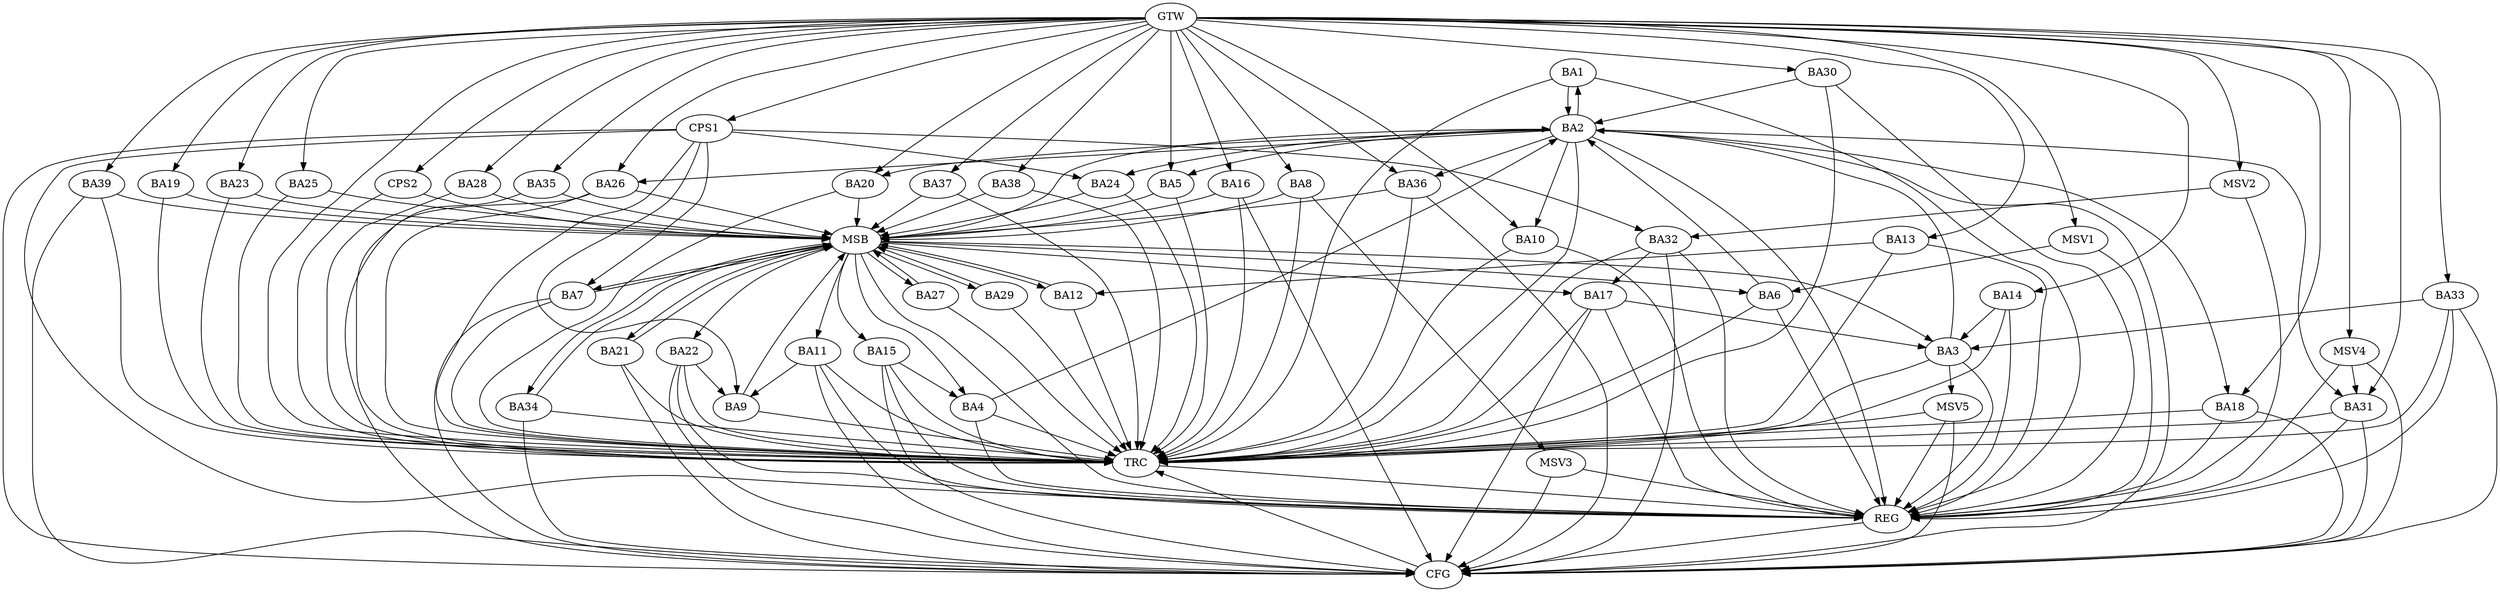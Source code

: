 strict digraph G {
  BA1 [ label="BA1" ];
  BA2 [ label="BA2" ];
  BA3 [ label="BA3" ];
  BA4 [ label="BA4" ];
  BA5 [ label="BA5" ];
  BA6 [ label="BA6" ];
  BA7 [ label="BA7" ];
  BA8 [ label="BA8" ];
  BA9 [ label="BA9" ];
  BA10 [ label="BA10" ];
  BA11 [ label="BA11" ];
  BA12 [ label="BA12" ];
  BA13 [ label="BA13" ];
  BA14 [ label="BA14" ];
  BA15 [ label="BA15" ];
  BA16 [ label="BA16" ];
  BA17 [ label="BA17" ];
  BA18 [ label="BA18" ];
  BA19 [ label="BA19" ];
  BA20 [ label="BA20" ];
  BA21 [ label="BA21" ];
  BA22 [ label="BA22" ];
  BA23 [ label="BA23" ];
  BA24 [ label="BA24" ];
  BA25 [ label="BA25" ];
  BA26 [ label="BA26" ];
  BA27 [ label="BA27" ];
  BA28 [ label="BA28" ];
  BA29 [ label="BA29" ];
  BA30 [ label="BA30" ];
  BA31 [ label="BA31" ];
  BA32 [ label="BA32" ];
  BA33 [ label="BA33" ];
  BA34 [ label="BA34" ];
  BA35 [ label="BA35" ];
  BA36 [ label="BA36" ];
  BA37 [ label="BA37" ];
  BA38 [ label="BA38" ];
  BA39 [ label="BA39" ];
  CPS1 [ label="CPS1" ];
  CPS2 [ label="CPS2" ];
  GTW [ label="GTW" ];
  REG [ label="REG" ];
  MSB [ label="MSB" ];
  CFG [ label="CFG" ];
  TRC [ label="TRC" ];
  MSV1 [ label="MSV1" ];
  MSV2 [ label="MSV2" ];
  MSV3 [ label="MSV3" ];
  MSV4 [ label="MSV4" ];
  MSV5 [ label="MSV5" ];
  BA1 -> BA2;
  BA2 -> BA1;
  BA3 -> BA2;
  BA4 -> BA2;
  BA6 -> BA2;
  BA11 -> BA9;
  BA13 -> BA12;
  BA14 -> BA3;
  BA15 -> BA4;
  BA17 -> BA3;
  BA22 -> BA9;
  BA30 -> BA2;
  BA32 -> BA17;
  BA33 -> BA3;
  CPS1 -> BA24;
  CPS1 -> BA7;
  CPS1 -> BA9;
  CPS1 -> BA32;
  GTW -> BA5;
  GTW -> BA8;
  GTW -> BA10;
  GTW -> BA13;
  GTW -> BA14;
  GTW -> BA16;
  GTW -> BA18;
  GTW -> BA19;
  GTW -> BA20;
  GTW -> BA23;
  GTW -> BA25;
  GTW -> BA26;
  GTW -> BA28;
  GTW -> BA30;
  GTW -> BA31;
  GTW -> BA33;
  GTW -> BA35;
  GTW -> BA36;
  GTW -> BA37;
  GTW -> BA38;
  GTW -> BA39;
  GTW -> CPS1;
  GTW -> CPS2;
  BA1 -> REG;
  BA2 -> REG;
  BA3 -> REG;
  BA4 -> REG;
  BA6 -> REG;
  BA10 -> REG;
  BA11 -> REG;
  BA13 -> REG;
  BA14 -> REG;
  BA15 -> REG;
  BA17 -> REG;
  BA18 -> REG;
  BA22 -> REG;
  BA30 -> REG;
  BA31 -> REG;
  BA32 -> REG;
  BA33 -> REG;
  CPS1 -> REG;
  BA5 -> MSB;
  MSB -> BA4;
  MSB -> REG;
  BA7 -> MSB;
  MSB -> BA2;
  BA8 -> MSB;
  MSB -> BA3;
  BA9 -> MSB;
  BA12 -> MSB;
  BA16 -> MSB;
  BA19 -> MSB;
  MSB -> BA6;
  BA20 -> MSB;
  BA21 -> MSB;
  MSB -> BA17;
  BA23 -> MSB;
  BA24 -> MSB;
  BA25 -> MSB;
  BA26 -> MSB;
  BA27 -> MSB;
  MSB -> BA21;
  BA28 -> MSB;
  MSB -> BA27;
  BA29 -> MSB;
  MSB -> BA22;
  BA34 -> MSB;
  BA35 -> MSB;
  MSB -> BA12;
  BA36 -> MSB;
  MSB -> BA11;
  BA37 -> MSB;
  MSB -> BA7;
  BA38 -> MSB;
  MSB -> BA15;
  BA39 -> MSB;
  CPS2 -> MSB;
  MSB -> BA34;
  MSB -> BA29;
  BA2 -> CFG;
  BA26 -> CFG;
  BA21 -> CFG;
  BA33 -> CFG;
  BA11 -> CFG;
  CPS1 -> CFG;
  BA17 -> CFG;
  BA15 -> CFG;
  BA16 -> CFG;
  BA32 -> CFG;
  BA18 -> CFG;
  BA36 -> CFG;
  BA34 -> CFG;
  BA31 -> CFG;
  BA7 -> CFG;
  BA22 -> CFG;
  BA39 -> CFG;
  REG -> CFG;
  BA1 -> TRC;
  BA2 -> TRC;
  BA3 -> TRC;
  BA4 -> TRC;
  BA5 -> TRC;
  BA6 -> TRC;
  BA7 -> TRC;
  BA8 -> TRC;
  BA9 -> TRC;
  BA10 -> TRC;
  BA11 -> TRC;
  BA12 -> TRC;
  BA13 -> TRC;
  BA14 -> TRC;
  BA15 -> TRC;
  BA16 -> TRC;
  BA17 -> TRC;
  BA18 -> TRC;
  BA19 -> TRC;
  BA20 -> TRC;
  BA21 -> TRC;
  BA22 -> TRC;
  BA23 -> TRC;
  BA24 -> TRC;
  BA25 -> TRC;
  BA26 -> TRC;
  BA27 -> TRC;
  BA28 -> TRC;
  BA29 -> TRC;
  BA30 -> TRC;
  BA31 -> TRC;
  BA32 -> TRC;
  BA33 -> TRC;
  BA34 -> TRC;
  BA35 -> TRC;
  BA36 -> TRC;
  BA37 -> TRC;
  BA38 -> TRC;
  BA39 -> TRC;
  CPS1 -> TRC;
  CPS2 -> TRC;
  GTW -> TRC;
  CFG -> TRC;
  TRC -> REG;
  BA2 -> BA31;
  BA2 -> BA36;
  BA2 -> BA24;
  BA2 -> BA5;
  BA2 -> BA26;
  BA2 -> BA20;
  BA2 -> BA10;
  BA2 -> BA18;
  MSV1 -> BA6;
  GTW -> MSV1;
  MSV1 -> REG;
  MSV2 -> BA32;
  GTW -> MSV2;
  MSV2 -> REG;
  BA8 -> MSV3;
  MSV3 -> REG;
  MSV3 -> CFG;
  MSV4 -> BA31;
  GTW -> MSV4;
  MSV4 -> REG;
  MSV4 -> CFG;
  BA3 -> MSV5;
  MSV5 -> REG;
  MSV5 -> TRC;
  MSV5 -> CFG;
}
